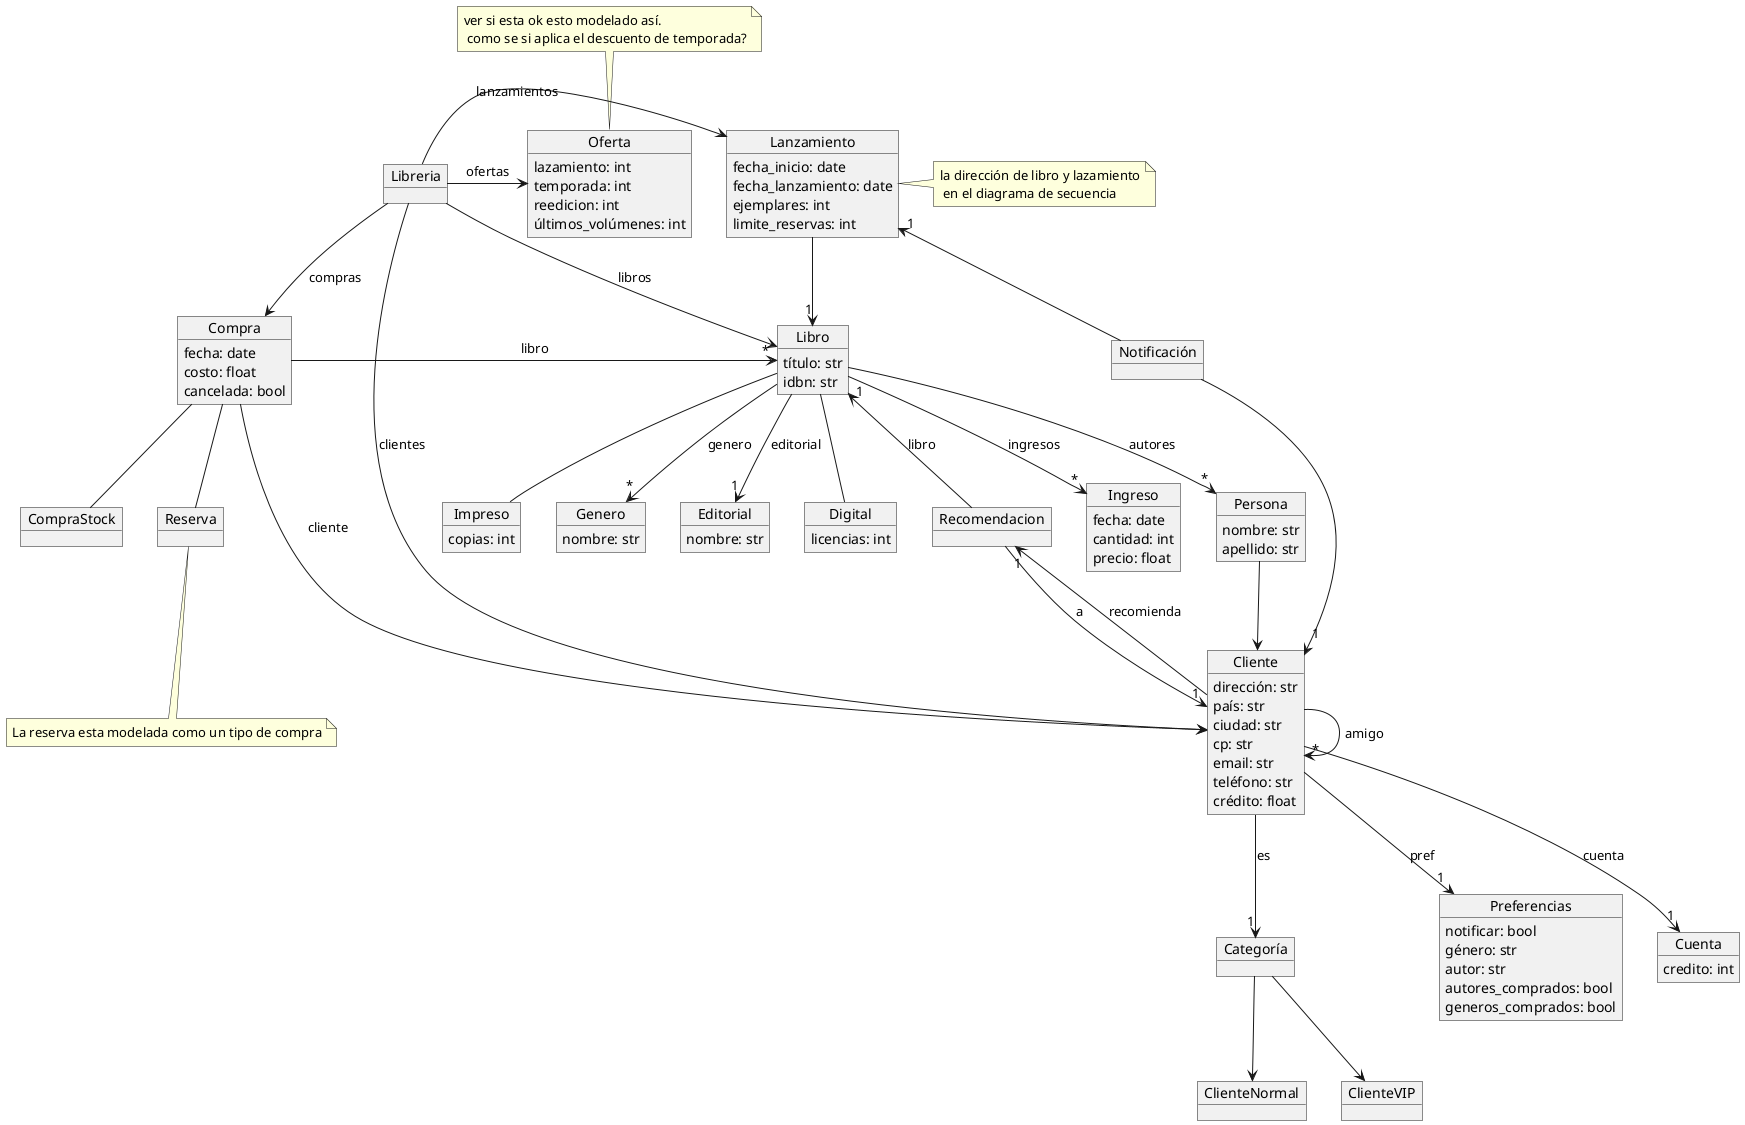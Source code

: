 @startuml


object Oferta {
    lazamiento: int
    temporada: int
    reedicion: int
    últimos_volúmenes: int
}
note top of Oferta: ver si esta ok esto modelado así.\n como se si aplica el descuento de temporada?

together {
    object Persona {
        nombre: str
        apellido: str
    }
    object Cliente {
        dirección: str
        país: str
        ciudad: str
        cp: str
        email: str
        teléfono: str
        crédito: float
    }

    object Categoría
    object ClienteNormal
    object ClienteVIP
}

object Preferencias {
    notificar: bool
    género: str
    autor: str
    autores_comprados: bool
    generos_comprados: bool
}

together {
    object Libro {
        título: str
        idbn: str
    }
    object Digital {
        licencias: int
    }
    object Impreso {
        copias: int
    }
    object Genero {
        nombre: str
    }
    object Editorial {
        nombre: str
    }

}

together {

    object Compra {
        fecha: date
        costo: float
        cancelada: bool
    }
    object CompraStock {
    }
    object Reserva {
    }
    note bottom of Reserva: La reserva esta modelada como un tipo de compra
}

object Ingreso {
    fecha: date
    cantidad: int
    precio: float
}

object Recomendacion

object Notificación

object Libreria {
}

object Lanzamiento {
    fecha_inicio: date
    fecha_lanzamiento: date
    ejemplares: int
    limite_reservas: int
}
note right of Lanzamiento: la dirección de libro y lazamiento\n en el diagrama de secuencia


object Cuenta {
    credito: int
}


Libreria -> Cliente : clientes
Libreria -> Libro : libros
Libreria -> Compra : compras
Libreria -> Oferta : ofertas
Libreria -> Lanzamiento : lanzamientos

/'
object Inventario
object StockDigital {
    licencias: int
}
object StockFisico {
    copias: int
}

Inventario -u- StockDigital
StockDigital -u- "1" Digital : en_stock
Inventario -u- StockFisico
StockFisico -u- "1" Impreso : en_stock
'/

Cliente -d-> "1" Preferencias : pref
Cliente -d-> "1" Cuenta : cuenta


Compra -> "*" Libro : libro
Compra -d- CompraStock
Compra -d- Reserva
Compra -> Cliente : cliente

Libro --> "*" Persona : autores
Libro --> "*" Genero: genero
Libro --> "1" Editorial: editorial
Libro --> "*" Ingreso : ingresos

Persona -d-> Cliente
Cliente -d-> "1" Categoría : es
Categoría -d-> ClienteNormal
Categoría -d-> ClienteVIP

'Cliente ---> "*" Compra : realiza
Cliente -> "*" Cliente : amigo
Cliente -u-> "1" Recomendacion : recomienda
Recomendacion --> "1" Cliente : a
Recomendacion -l-> "1" Libro : libro


Libro -d- Digital
Libro -d- Impreso

Lanzamiento -d-> "1" Libro

Notificación -> "1" Cliente
Notificación -u-> "1" Lanzamiento

@enduml